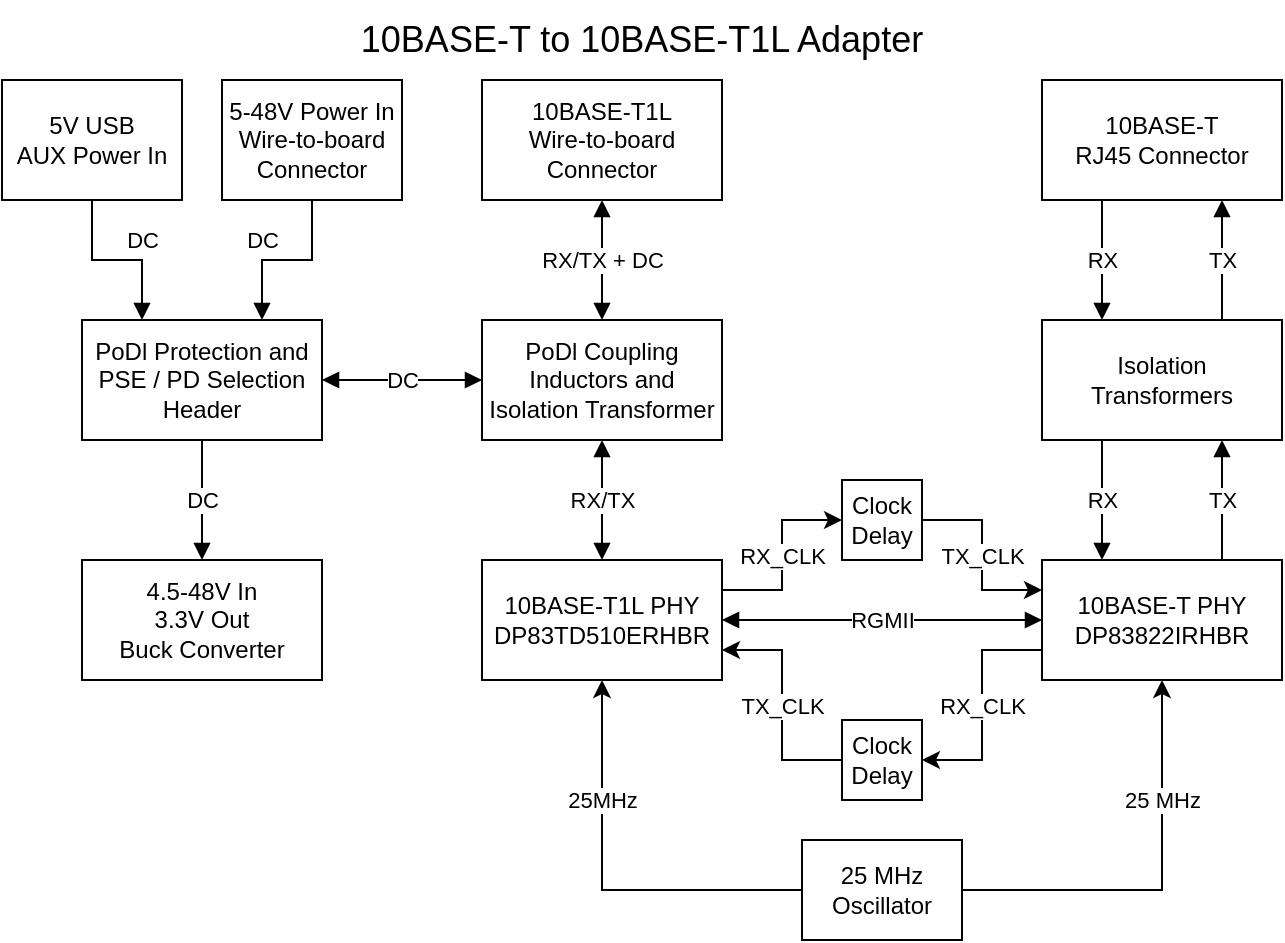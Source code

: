 <mxfile version="22.0.8" type="device">
  <diagram name="Page-1" id="xwmE158jDhdXCYDl1eRZ">
    <mxGraphModel dx="1434" dy="877" grid="1" gridSize="10" guides="1" tooltips="1" connect="1" arrows="1" fold="1" page="1" pageScale="1" pageWidth="850" pageHeight="1100" math="0" shadow="0">
      <root>
        <mxCell id="0" />
        <mxCell id="1" parent="0" />
        <mxCell id="koeTQ8QFOdTc35oVSRer-27" value="DC" style="edgeStyle=orthogonalEdgeStyle;rounded=0;orthogonalLoop=1;jettySize=auto;html=1;exitX=0.5;exitY=1;exitDx=0;exitDy=0;entryX=0.75;entryY=0;entryDx=0;entryDy=0;endArrow=block;endFill=1;" edge="1" parent="1" source="koeTQ8QFOdTc35oVSRer-1" target="koeTQ8QFOdTc35oVSRer-24">
          <mxGeometry x="0.294" y="-10" relative="1" as="geometry">
            <Array as="points">
              <mxPoint x="155" y="130" />
              <mxPoint x="130" y="130" />
            </Array>
            <mxPoint x="10" y="-10" as="offset" />
          </mxGeometry>
        </mxCell>
        <mxCell id="koeTQ8QFOdTc35oVSRer-1" value="&lt;div&gt;5-48V Power In&lt;/div&gt;&lt;div&gt;Wire-to-board Connector&lt;/div&gt;" style="rounded=0;whiteSpace=wrap;html=1;" vertex="1" parent="1">
          <mxGeometry x="110" y="40" width="90" height="60" as="geometry" />
        </mxCell>
        <mxCell id="koeTQ8QFOdTc35oVSRer-8" value="RX/TX + DC" style="edgeStyle=none;rounded=0;orthogonalLoop=1;jettySize=auto;html=1;exitX=0.5;exitY=1;exitDx=0;exitDy=0;entryX=0.5;entryY=0;entryDx=0;entryDy=0;startArrow=block;startFill=1;endArrow=block;endFill=1;" edge="1" parent="1" source="koeTQ8QFOdTc35oVSRer-2" target="koeTQ8QFOdTc35oVSRer-4">
          <mxGeometry relative="1" as="geometry" />
        </mxCell>
        <mxCell id="koeTQ8QFOdTc35oVSRer-2" value="10BASE-T1L &lt;br&gt;Wire-to-board Connector" style="rounded=0;whiteSpace=wrap;html=1;" vertex="1" parent="1">
          <mxGeometry x="240" y="40" width="120" height="60" as="geometry" />
        </mxCell>
        <mxCell id="koeTQ8QFOdTc35oVSRer-3" value="10BASE-T&lt;br&gt;RJ45 Connector" style="rounded=0;whiteSpace=wrap;html=1;" vertex="1" parent="1">
          <mxGeometry x="520" y="40" width="120" height="60" as="geometry" />
        </mxCell>
        <mxCell id="koeTQ8QFOdTc35oVSRer-4" value="PoDl Coupling Inductors and Isolation Transformer" style="rounded=0;whiteSpace=wrap;html=1;" vertex="1" parent="1">
          <mxGeometry x="240" y="160" width="120" height="60" as="geometry" />
        </mxCell>
        <mxCell id="koeTQ8QFOdTc35oVSRer-5" value="Isolation &lt;br&gt;Transformers" style="rounded=0;whiteSpace=wrap;html=1;" vertex="1" parent="1">
          <mxGeometry x="520" y="160" width="120" height="60" as="geometry" />
        </mxCell>
        <mxCell id="koeTQ8QFOdTc35oVSRer-19" value="RX_CLK" style="edgeStyle=orthogonalEdgeStyle;rounded=0;orthogonalLoop=1;jettySize=auto;html=1;exitX=0;exitY=0.75;exitDx=0;exitDy=0;entryX=1;entryY=0.5;entryDx=0;entryDy=0;" edge="1" parent="1" source="koeTQ8QFOdTc35oVSRer-6" target="koeTQ8QFOdTc35oVSRer-16">
          <mxGeometry relative="1" as="geometry" />
        </mxCell>
        <mxCell id="koeTQ8QFOdTc35oVSRer-6" value="10BASE-T PHY&lt;br&gt;DP83822IRHBR" style="rounded=0;whiteSpace=wrap;html=1;" vertex="1" parent="1">
          <mxGeometry x="520" y="280" width="120" height="60" as="geometry" />
        </mxCell>
        <mxCell id="koeTQ8QFOdTc35oVSRer-17" value="RX_CLK" style="edgeStyle=orthogonalEdgeStyle;rounded=0;orthogonalLoop=1;jettySize=auto;html=1;exitX=1;exitY=0.25;exitDx=0;exitDy=0;entryX=0;entryY=0.5;entryDx=0;entryDy=0;" edge="1" parent="1" source="koeTQ8QFOdTc35oVSRer-7" target="koeTQ8QFOdTc35oVSRer-15">
          <mxGeometry relative="1" as="geometry" />
        </mxCell>
        <mxCell id="koeTQ8QFOdTc35oVSRer-21" value="RGMII" style="edgeStyle=none;rounded=0;orthogonalLoop=1;jettySize=auto;html=1;exitX=1;exitY=0.5;exitDx=0;exitDy=0;entryX=0;entryY=0.5;entryDx=0;entryDy=0;endArrow=block;endFill=1;startArrow=block;startFill=1;" edge="1" parent="1" source="koeTQ8QFOdTc35oVSRer-7" target="koeTQ8QFOdTc35oVSRer-6">
          <mxGeometry relative="1" as="geometry" />
        </mxCell>
        <mxCell id="koeTQ8QFOdTc35oVSRer-7" value="10BASE-T1L PHY DP83TD510ERHBR" style="rounded=0;whiteSpace=wrap;html=1;" vertex="1" parent="1">
          <mxGeometry x="240" y="280" width="120" height="60" as="geometry" />
        </mxCell>
        <mxCell id="koeTQ8QFOdTc35oVSRer-9" value="RX/TX" style="edgeStyle=none;rounded=0;orthogonalLoop=1;jettySize=auto;html=1;exitX=0.5;exitY=1;exitDx=0;exitDy=0;entryX=0.5;entryY=0;entryDx=0;entryDy=0;startArrow=block;startFill=1;endArrow=block;endFill=1;" edge="1" parent="1" source="koeTQ8QFOdTc35oVSRer-4" target="koeTQ8QFOdTc35oVSRer-7">
          <mxGeometry relative="1" as="geometry">
            <mxPoint x="310" y="110" as="sourcePoint" />
            <mxPoint x="310" y="170" as="targetPoint" />
          </mxGeometry>
        </mxCell>
        <mxCell id="koeTQ8QFOdTc35oVSRer-10" value="RX" style="edgeStyle=none;rounded=0;orthogonalLoop=1;jettySize=auto;html=1;exitX=0.25;exitY=1;exitDx=0;exitDy=0;entryX=0.25;entryY=0;entryDx=0;entryDy=0;startArrow=none;startFill=0;endArrow=block;endFill=1;" edge="1" parent="1" source="koeTQ8QFOdTc35oVSRer-3" target="koeTQ8QFOdTc35oVSRer-5">
          <mxGeometry relative="1" as="geometry">
            <mxPoint x="390" y="110" as="sourcePoint" />
            <mxPoint x="390" y="170" as="targetPoint" />
          </mxGeometry>
        </mxCell>
        <mxCell id="koeTQ8QFOdTc35oVSRer-11" value="TX" style="edgeStyle=none;rounded=0;orthogonalLoop=1;jettySize=auto;html=1;exitX=0.75;exitY=1;exitDx=0;exitDy=0;entryX=0.75;entryY=0;entryDx=0;entryDy=0;startArrow=block;startFill=1;endArrow=none;endFill=0;" edge="1" parent="1" source="koeTQ8QFOdTc35oVSRer-3" target="koeTQ8QFOdTc35oVSRer-5">
          <mxGeometry relative="1" as="geometry">
            <mxPoint x="560" y="110" as="sourcePoint" />
            <mxPoint x="560" y="170" as="targetPoint" />
          </mxGeometry>
        </mxCell>
        <mxCell id="koeTQ8QFOdTc35oVSRer-12" value="RX" style="edgeStyle=none;rounded=0;orthogonalLoop=1;jettySize=auto;html=1;exitX=0.25;exitY=1;exitDx=0;exitDy=0;entryX=0.25;entryY=0;entryDx=0;entryDy=0;startArrow=none;startFill=0;endArrow=block;endFill=1;" edge="1" parent="1">
          <mxGeometry relative="1" as="geometry">
            <mxPoint x="550" y="220" as="sourcePoint" />
            <mxPoint x="550" y="280" as="targetPoint" />
          </mxGeometry>
        </mxCell>
        <mxCell id="koeTQ8QFOdTc35oVSRer-13" value="TX" style="edgeStyle=none;rounded=0;orthogonalLoop=1;jettySize=auto;html=1;exitX=0.75;exitY=1;exitDx=0;exitDy=0;entryX=0.75;entryY=0;entryDx=0;entryDy=0;startArrow=block;startFill=1;endArrow=none;endFill=0;" edge="1" parent="1">
          <mxGeometry relative="1" as="geometry">
            <mxPoint x="610" y="220" as="sourcePoint" />
            <mxPoint x="610" y="280" as="targetPoint" />
            <mxPoint as="offset" />
          </mxGeometry>
        </mxCell>
        <mxCell id="koeTQ8QFOdTc35oVSRer-18" value="TX_CLK" style="edgeStyle=orthogonalEdgeStyle;rounded=0;orthogonalLoop=1;jettySize=auto;html=1;exitX=1;exitY=0.5;exitDx=0;exitDy=0;entryX=0;entryY=0.25;entryDx=0;entryDy=0;" edge="1" parent="1" source="koeTQ8QFOdTc35oVSRer-15" target="koeTQ8QFOdTc35oVSRer-6">
          <mxGeometry relative="1" as="geometry" />
        </mxCell>
        <mxCell id="koeTQ8QFOdTc35oVSRer-15" value="Clock Delay" style="rounded=0;whiteSpace=wrap;html=1;" vertex="1" parent="1">
          <mxGeometry x="420" y="240" width="40" height="40" as="geometry" />
        </mxCell>
        <mxCell id="koeTQ8QFOdTc35oVSRer-20" value="TX_CLK" style="edgeStyle=orthogonalEdgeStyle;rounded=0;orthogonalLoop=1;jettySize=auto;html=1;exitX=0;exitY=0.5;exitDx=0;exitDy=0;entryX=1;entryY=0.75;entryDx=0;entryDy=0;" edge="1" parent="1" source="koeTQ8QFOdTc35oVSRer-16" target="koeTQ8QFOdTc35oVSRer-7">
          <mxGeometry relative="1" as="geometry" />
        </mxCell>
        <mxCell id="koeTQ8QFOdTc35oVSRer-16" value="Clock Delay" style="rounded=0;whiteSpace=wrap;html=1;" vertex="1" parent="1">
          <mxGeometry x="420" y="360" width="40" height="40" as="geometry" />
        </mxCell>
        <mxCell id="koeTQ8QFOdTc35oVSRer-26" value="DC" style="edgeStyle=orthogonalEdgeStyle;rounded=0;orthogonalLoop=1;jettySize=auto;html=1;exitX=0.5;exitY=1;exitDx=0;exitDy=0;entryX=0.25;entryY=0;entryDx=0;entryDy=0;endArrow=block;endFill=1;" edge="1" parent="1" source="koeTQ8QFOdTc35oVSRer-22" target="koeTQ8QFOdTc35oVSRer-24">
          <mxGeometry x="0.294" y="-10" relative="1" as="geometry">
            <mxPoint x="10" y="-10" as="offset" />
          </mxGeometry>
        </mxCell>
        <mxCell id="koeTQ8QFOdTc35oVSRer-22" value="&lt;div&gt;5V USB &lt;br&gt;AUX Power In&lt;br&gt;&lt;/div&gt;" style="rounded=0;whiteSpace=wrap;html=1;" vertex="1" parent="1">
          <mxGeometry y="40" width="90" height="60" as="geometry" />
        </mxCell>
        <mxCell id="koeTQ8QFOdTc35oVSRer-28" value="DC" style="edgeStyle=orthogonalEdgeStyle;rounded=0;orthogonalLoop=1;jettySize=auto;html=1;exitX=1;exitY=0.5;exitDx=0;exitDy=0;entryX=0;entryY=0.5;entryDx=0;entryDy=0;startArrow=block;startFill=1;endArrow=block;endFill=1;" edge="1" parent="1" source="koeTQ8QFOdTc35oVSRer-24" target="koeTQ8QFOdTc35oVSRer-4">
          <mxGeometry relative="1" as="geometry" />
        </mxCell>
        <mxCell id="koeTQ8QFOdTc35oVSRer-30" value="DC" style="edgeStyle=orthogonalEdgeStyle;rounded=0;orthogonalLoop=1;jettySize=auto;html=1;exitX=0.5;exitY=1;exitDx=0;exitDy=0;entryX=0.5;entryY=0;entryDx=0;entryDy=0;endArrow=block;endFill=1;" edge="1" parent="1" source="koeTQ8QFOdTc35oVSRer-24" target="koeTQ8QFOdTc35oVSRer-29">
          <mxGeometry relative="1" as="geometry" />
        </mxCell>
        <mxCell id="koeTQ8QFOdTc35oVSRer-24" value="PoDl Protection and PSE / PD Selection Header" style="rounded=0;whiteSpace=wrap;html=1;" vertex="1" parent="1">
          <mxGeometry x="40" y="160" width="120" height="60" as="geometry" />
        </mxCell>
        <mxCell id="koeTQ8QFOdTc35oVSRer-29" value="4.5-48V In&lt;br&gt;3.3V Out&lt;br&gt;Buck Converter" style="rounded=0;whiteSpace=wrap;html=1;" vertex="1" parent="1">
          <mxGeometry x="40" y="280" width="120" height="60" as="geometry" />
        </mxCell>
        <mxCell id="koeTQ8QFOdTc35oVSRer-35" value="25MHz" style="edgeStyle=orthogonalEdgeStyle;rounded=0;orthogonalLoop=1;jettySize=auto;html=1;exitX=0;exitY=0.5;exitDx=0;exitDy=0;entryX=0.5;entryY=1;entryDx=0;entryDy=0;" edge="1" parent="1" source="koeTQ8QFOdTc35oVSRer-31" target="koeTQ8QFOdTc35oVSRer-7">
          <mxGeometry x="0.415" relative="1" as="geometry">
            <mxPoint as="offset" />
          </mxGeometry>
        </mxCell>
        <mxCell id="koeTQ8QFOdTc35oVSRer-36" value="25 MHz" style="edgeStyle=orthogonalEdgeStyle;rounded=0;orthogonalLoop=1;jettySize=auto;html=1;exitX=1;exitY=0.5;exitDx=0;exitDy=0;entryX=0.5;entryY=1;entryDx=0;entryDy=0;" edge="1" parent="1" source="koeTQ8QFOdTc35oVSRer-31" target="koeTQ8QFOdTc35oVSRer-6">
          <mxGeometry x="0.415" relative="1" as="geometry">
            <mxPoint as="offset" />
          </mxGeometry>
        </mxCell>
        <mxCell id="koeTQ8QFOdTc35oVSRer-31" value="25 MHz Oscillator" style="rounded=0;whiteSpace=wrap;html=1;" vertex="1" parent="1">
          <mxGeometry x="400" y="420" width="80" height="50" as="geometry" />
        </mxCell>
        <mxCell id="koeTQ8QFOdTc35oVSRer-38" value="10BASE-T to 10BASE-T1L Adapter" style="text;strokeColor=none;align=center;fillColor=none;html=1;verticalAlign=middle;whiteSpace=wrap;rounded=0;fontSize=18;" vertex="1" parent="1">
          <mxGeometry width="640" height="40" as="geometry" />
        </mxCell>
      </root>
    </mxGraphModel>
  </diagram>
</mxfile>
